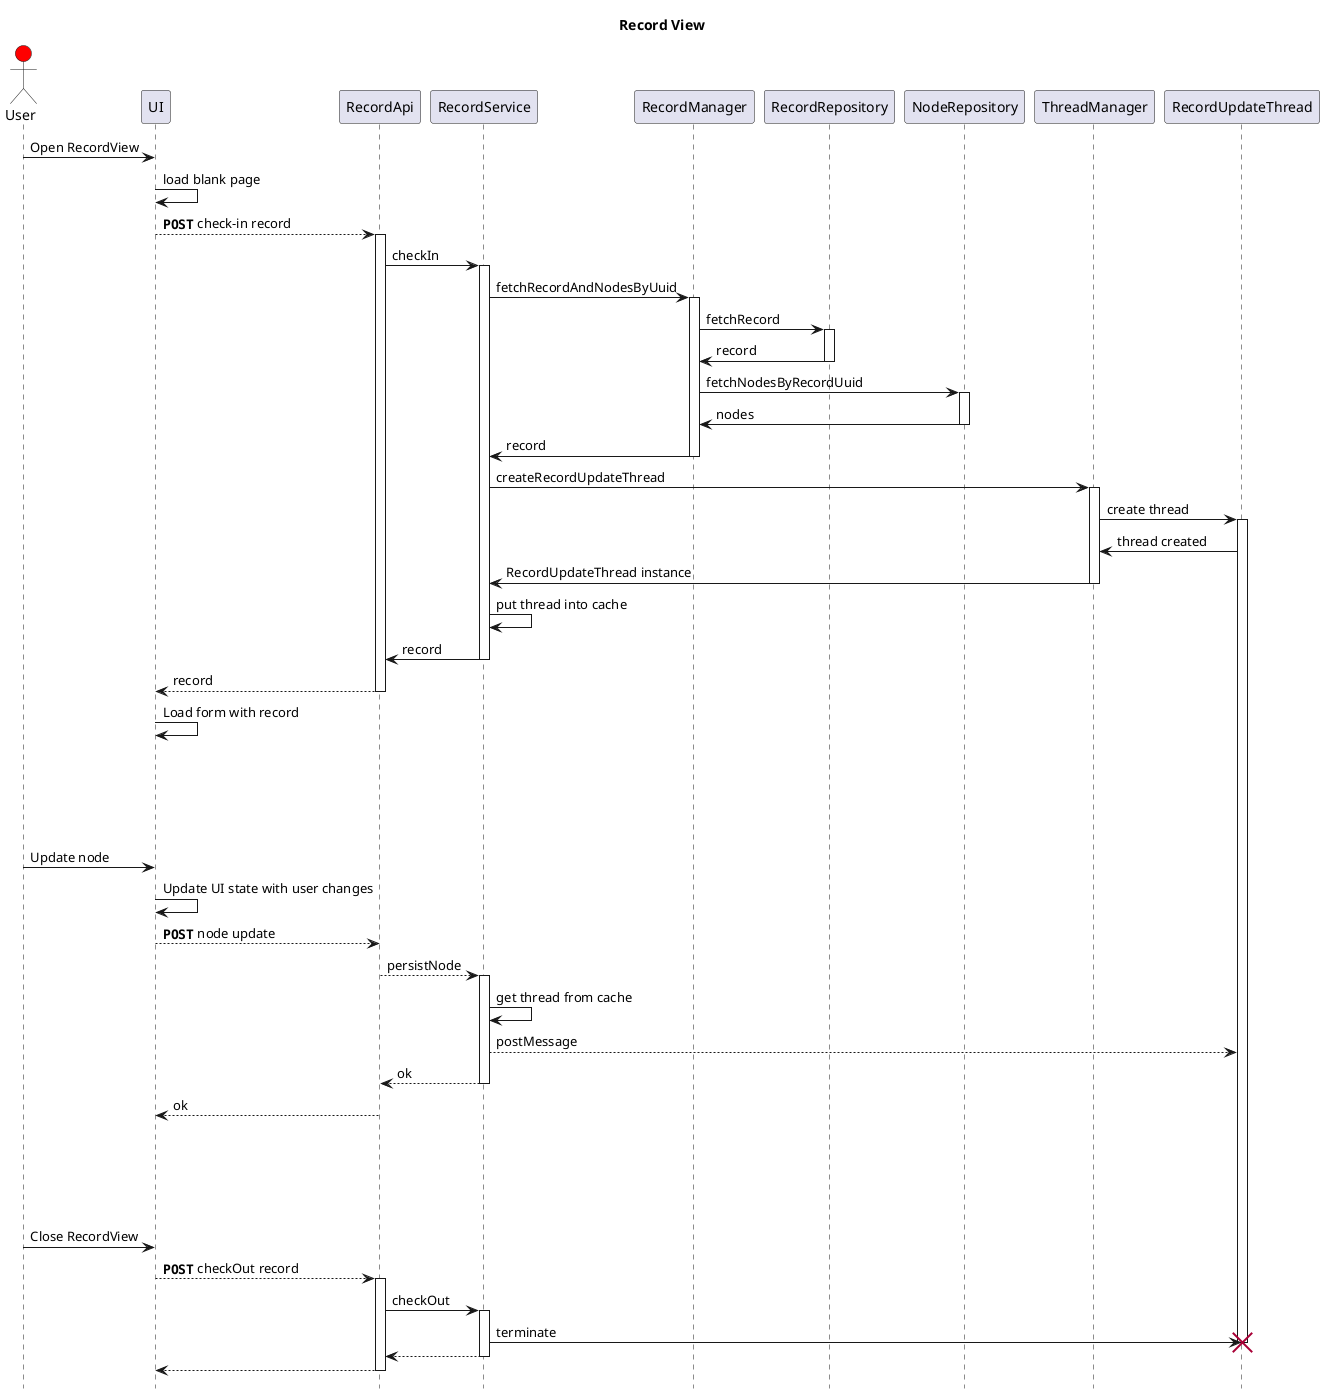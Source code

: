 @startuml
title Record View
hide footbox

actor User #red
participant UI
participant RecordApi
participant RecordService
participant RecordManager
participant RecordRepository
participant NodeRepository
participant ThreadManager
participant RecordUpdateThread

User -> UI : Open RecordView

    UI -> UI : load blank page

    UI --> RecordApi ++ : **""POST""** check-in record
        RecordApi -> RecordService ++ : checkIn

            RecordService -> RecordManager ++ : fetchRecordAndNodesByUuid
                RecordManager -> RecordRepository ++ : fetchRecord
                    RecordRepository -> RecordManager -- : record
                RecordManager -> NodeRepository ++ : fetchNodesByRecordUuid
                    NodeRepository -> RecordManager -- : nodes
                RecordManager -> RecordService --: record

            RecordService -> ThreadManager ++ : createRecordUpdateThread
                ThreadManager -> RecordUpdateThread ++ : create thread
                    RecordUpdateThread -> ThreadManager: thread created
                ThreadManager -> RecordService -- : RecordUpdateThread instance

            RecordService -> RecordService: put thread into cache
            RecordService -> RecordApi -- : record

        RecordApi --> UI -- : record
    UI -> UI : Load form with record

||100||

User -> UI: Update node
    UI -> UI : Update UI state with user changes

    UI --> RecordApi: **""POST""** node update
        RecordApi --> RecordService ++ : persistNode
            RecordService -> RecordService: get thread from cache
                RecordService --> RecordUpdateThread: postMessage
            return ok
        return ok

||100||

User -> UI : Close RecordView
    UI --> RecordApi ++ : **""POST""** checkOut record
        RecordApi -> RecordService ++ : checkOut
            RecordService -> RecordUpdateThread !! : terminate
            return
        return
@enduml
